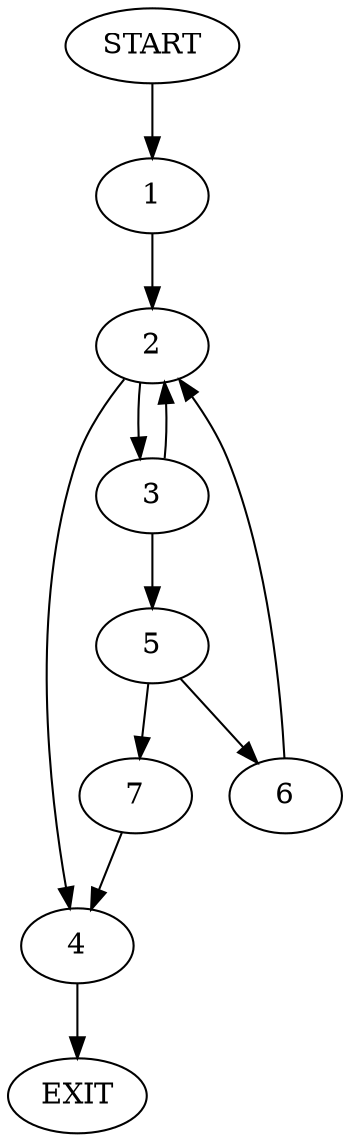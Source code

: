 digraph {
0 [label="START"];
1;
2;
3;
4;
5;
6;
7;
8 [label="EXIT"];
0 -> 1;
1 -> 2;
2 -> 3;
2 -> 4;
4 -> 8;
3 -> 5;
3 -> 2;
5 -> 6;
5 -> 7;
6 -> 2;
7 -> 4;
}